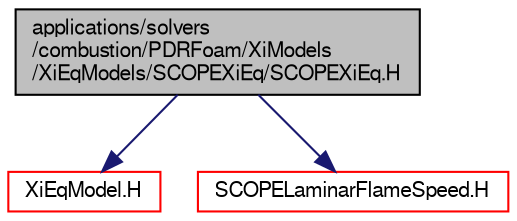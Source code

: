 digraph "applications/solvers/combustion/PDRFoam/XiModels/XiEqModels/SCOPEXiEq/SCOPEXiEq.H"
{
  bgcolor="transparent";
  edge [fontname="FreeSans",fontsize="10",labelfontname="FreeSans",labelfontsize="10"];
  node [fontname="FreeSans",fontsize="10",shape=record];
  Node0 [label="applications/solvers\l/combustion/PDRFoam/XiModels\l/XiEqModels/SCOPEXiEq/SCOPEXiEq.H",height=0.2,width=0.4,color="black", fillcolor="grey75", style="filled", fontcolor="black"];
  Node0 -> Node1 [color="midnightblue",fontsize="10",style="solid",fontname="FreeSans"];
  Node1 [label="XiEqModel.H",height=0.2,width=0.4,color="red",URL="$a19874.html"];
  Node0 -> Node313 [color="midnightblue",fontsize="10",style="solid",fontname="FreeSans"];
  Node313 [label="SCOPELaminarFlameSpeed.H",height=0.2,width=0.4,color="red",URL="$a19781.html"];
}
